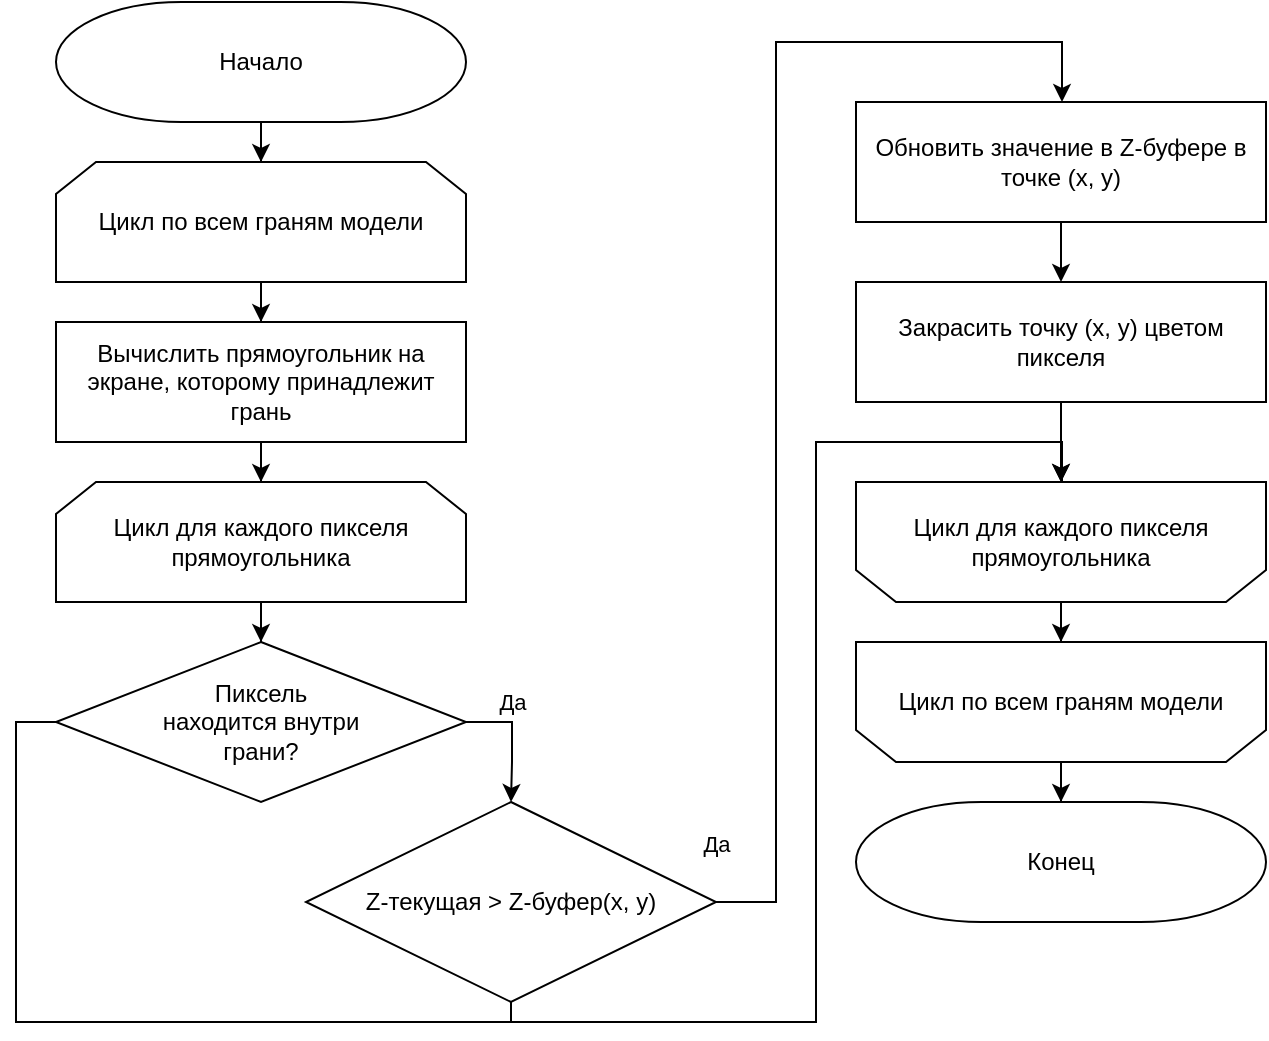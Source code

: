 <mxfile version="20.3.0" type="device"><diagram id="1n9McC-CyAu9yzcJS5gC" name="Page-1"><mxGraphModel dx="1422" dy="868" grid="1" gridSize="10" guides="1" tooltips="1" connect="1" arrows="1" fold="1" page="1" pageScale="1" pageWidth="850" pageHeight="1100" math="0" shadow="0"><root><mxCell id="0"/><mxCell id="1" parent="0"/><mxCell id="5PBJs9nCZrDgBbX914tK-14" style="edgeStyle=orthogonalEdgeStyle;rounded=0;orthogonalLoop=1;jettySize=auto;html=1;" parent="1" source="5PBJs9nCZrDgBbX914tK-1" target="5PBJs9nCZrDgBbX914tK-2" edge="1"><mxGeometry relative="1" as="geometry"/></mxCell><mxCell id="5PBJs9nCZrDgBbX914tK-1" value="Начало" style="strokeWidth=1;html=1;shape=mxgraph.flowchart.terminator;whiteSpace=wrap;" parent="1" vertex="1"><mxGeometry x="300" y="60" width="205" height="60" as="geometry"/></mxCell><mxCell id="5PBJs9nCZrDgBbX914tK-13" style="edgeStyle=orthogonalEdgeStyle;rounded=0;orthogonalLoop=1;jettySize=auto;html=1;" parent="1" source="5PBJs9nCZrDgBbX914tK-2" target="5PBJs9nCZrDgBbX914tK-4" edge="1"><mxGeometry relative="1" as="geometry"/></mxCell><mxCell id="5PBJs9nCZrDgBbX914tK-2" value="Цикл по всем граням модели" style="shape=loopLimit;whiteSpace=wrap;html=1;shadow=0;sketch=0;strokeWidth=1;gradientColor=none;" parent="1" vertex="1"><mxGeometry x="300" y="140" width="205" height="60" as="geometry"/></mxCell><mxCell id="5PBJs9nCZrDgBbX914tK-15" style="edgeStyle=orthogonalEdgeStyle;rounded=0;orthogonalLoop=1;jettySize=auto;html=1;" parent="1" source="5PBJs9nCZrDgBbX914tK-4" target="5PBJs9nCZrDgBbX914tK-6" edge="1"><mxGeometry relative="1" as="geometry"/></mxCell><mxCell id="5PBJs9nCZrDgBbX914tK-4" value="Вычислить прямоугольник на экране, которому принадлежит грань" style="rounded=0;whiteSpace=wrap;html=1;" parent="1" vertex="1"><mxGeometry x="300" y="220" width="205" height="60" as="geometry"/></mxCell><mxCell id="5PBJs9nCZrDgBbX914tK-16" style="edgeStyle=orthogonalEdgeStyle;rounded=0;orthogonalLoop=1;jettySize=auto;html=1;" parent="1" source="5PBJs9nCZrDgBbX914tK-6" target="5PBJs9nCZrDgBbX914tK-7" edge="1"><mxGeometry relative="1" as="geometry"/></mxCell><mxCell id="5PBJs9nCZrDgBbX914tK-6" value="Цикл для каждого пикселя прямоугольника" style="shape=loopLimit;whiteSpace=wrap;html=1;shadow=0;sketch=0;strokeWidth=1;gradientColor=none;" parent="1" vertex="1"><mxGeometry x="300" y="300" width="205" height="60" as="geometry"/></mxCell><mxCell id="5PBJs9nCZrDgBbX914tK-17" style="edgeStyle=orthogonalEdgeStyle;rounded=0;orthogonalLoop=1;jettySize=auto;html=1;entryX=0.5;entryY=0;entryDx=0;entryDy=0;" parent="1" source="5PBJs9nCZrDgBbX914tK-7" target="5PBJs9nCZrDgBbX914tK-8" edge="1"><mxGeometry relative="1" as="geometry"><Array as="points"><mxPoint x="528" y="420"/><mxPoint x="528" y="440"/></Array></mxGeometry></mxCell><mxCell id="5PBJs9nCZrDgBbX914tK-25" value="Да" style="edgeLabel;html=1;align=center;verticalAlign=middle;resizable=0;points=[];" parent="5PBJs9nCZrDgBbX914tK-17" vertex="1" connectable="0"><mxGeometry x="-0.333" y="2" relative="1" as="geometry"><mxPoint x="2" y="-8" as="offset"/></mxGeometry></mxCell><mxCell id="vbsG9LrC7rbLxJhjSr-v-3" style="edgeStyle=orthogonalEdgeStyle;rounded=0;orthogonalLoop=1;jettySize=auto;html=1;entryX=0.5;entryY=0;entryDx=0;entryDy=0;" edge="1" parent="1" source="5PBJs9nCZrDgBbX914tK-7" target="5PBJs9nCZrDgBbX914tK-11"><mxGeometry relative="1" as="geometry"><mxPoint x="700" y="330" as="targetPoint"/><Array as="points"><mxPoint x="280" y="420"/><mxPoint x="280" y="570"/><mxPoint x="680" y="570"/><mxPoint x="680" y="280"/><mxPoint x="803" y="280"/></Array></mxGeometry></mxCell><mxCell id="5PBJs9nCZrDgBbX914tK-7" value="Пиксель&lt;br&gt;находится внутри&lt;br&gt;грани?" style="rhombus;whiteSpace=wrap;html=1;" parent="1" vertex="1"><mxGeometry x="300" y="380" width="205" height="80" as="geometry"/></mxCell><mxCell id="5PBJs9nCZrDgBbX914tK-18" style="edgeStyle=orthogonalEdgeStyle;rounded=0;orthogonalLoop=1;jettySize=auto;html=1;" parent="1" source="5PBJs9nCZrDgBbX914tK-8" target="5PBJs9nCZrDgBbX914tK-9" edge="1"><mxGeometry relative="1" as="geometry"><Array as="points"><mxPoint x="660" y="510"/><mxPoint x="660" y="80"/><mxPoint x="803" y="80"/></Array></mxGeometry></mxCell><mxCell id="5PBJs9nCZrDgBbX914tK-24" value="Да" style="edgeLabel;html=1;align=center;verticalAlign=middle;resizable=0;points=[];" parent="5PBJs9nCZrDgBbX914tK-18" vertex="1" connectable="0"><mxGeometry x="-0.118" y="1" relative="1" as="geometry"><mxPoint x="-29" y="220" as="offset"/></mxGeometry></mxCell><mxCell id="vbsG9LrC7rbLxJhjSr-v-2" style="edgeStyle=orthogonalEdgeStyle;rounded=0;orthogonalLoop=1;jettySize=auto;html=1;entryX=0.5;entryY=0;entryDx=0;entryDy=0;" edge="1" parent="1" source="5PBJs9nCZrDgBbX914tK-8" target="5PBJs9nCZrDgBbX914tK-11"><mxGeometry relative="1" as="geometry"><Array as="points"><mxPoint x="528" y="570"/><mxPoint x="680" y="570"/><mxPoint x="680" y="280"/><mxPoint x="803" y="280"/><mxPoint x="803" y="330"/></Array></mxGeometry></mxCell><mxCell id="5PBJs9nCZrDgBbX914tK-8" value="Z-текущая &amp;gt; Z-буфер(x, y)" style="rhombus;whiteSpace=wrap;html=1;" parent="1" vertex="1"><mxGeometry x="425" y="460" width="205" height="100" as="geometry"/></mxCell><mxCell id="5PBJs9nCZrDgBbX914tK-19" style="edgeStyle=orthogonalEdgeStyle;rounded=0;orthogonalLoop=1;jettySize=auto;html=1;" parent="1" source="5PBJs9nCZrDgBbX914tK-9" target="5PBJs9nCZrDgBbX914tK-10" edge="1"><mxGeometry relative="1" as="geometry"/></mxCell><mxCell id="5PBJs9nCZrDgBbX914tK-9" value="Обновить значение в Z-буфере в точке (x, y)" style="rounded=0;whiteSpace=wrap;html=1;" parent="1" vertex="1"><mxGeometry x="700" y="110" width="205" height="60" as="geometry"/></mxCell><mxCell id="vbsG9LrC7rbLxJhjSr-v-1" style="edgeStyle=orthogonalEdgeStyle;rounded=0;orthogonalLoop=1;jettySize=auto;html=1;entryX=0.5;entryY=0;entryDx=0;entryDy=0;" edge="1" parent="1" source="5PBJs9nCZrDgBbX914tK-10" target="5PBJs9nCZrDgBbX914tK-11"><mxGeometry relative="1" as="geometry"/></mxCell><mxCell id="5PBJs9nCZrDgBbX914tK-10" value="Закрасить точку (x, y) цветом пикселя" style="rounded=0;whiteSpace=wrap;html=1;" parent="1" vertex="1"><mxGeometry x="700" y="200" width="205" height="60" as="geometry"/></mxCell><mxCell id="5PBJs9nCZrDgBbX914tK-21" style="edgeStyle=orthogonalEdgeStyle;rounded=0;orthogonalLoop=1;jettySize=auto;html=1;" parent="1" source="5PBJs9nCZrDgBbX914tK-11" target="5PBJs9nCZrDgBbX914tK-12" edge="1"><mxGeometry relative="1" as="geometry"/></mxCell><mxCell id="5PBJs9nCZrDgBbX914tK-11" value="Цикл для каждого пикселя прямоугольника" style="shape=loopLimit;whiteSpace=wrap;html=1;shadow=0;sketch=0;strokeWidth=1;gradientColor=none;flipV=1;" parent="1" vertex="1"><mxGeometry x="700" y="300" width="205" height="60" as="geometry"/></mxCell><mxCell id="5PBJs9nCZrDgBbX914tK-23" style="edgeStyle=orthogonalEdgeStyle;rounded=0;orthogonalLoop=1;jettySize=auto;html=1;" parent="1" source="5PBJs9nCZrDgBbX914tK-12" target="5PBJs9nCZrDgBbX914tK-22" edge="1"><mxGeometry relative="1" as="geometry"/></mxCell><mxCell id="5PBJs9nCZrDgBbX914tK-12" value="Цикл по всем граням модели" style="shape=loopLimit;whiteSpace=wrap;html=1;shadow=0;sketch=0;strokeWidth=1;gradientColor=none;flipV=1;" parent="1" vertex="1"><mxGeometry x="700" y="380" width="205" height="60" as="geometry"/></mxCell><mxCell id="5PBJs9nCZrDgBbX914tK-22" value="Конец" style="strokeWidth=1;html=1;shape=mxgraph.flowchart.terminator;whiteSpace=wrap;" parent="1" vertex="1"><mxGeometry x="700" y="460" width="205" height="60" as="geometry"/></mxCell></root></mxGraphModel></diagram></mxfile>